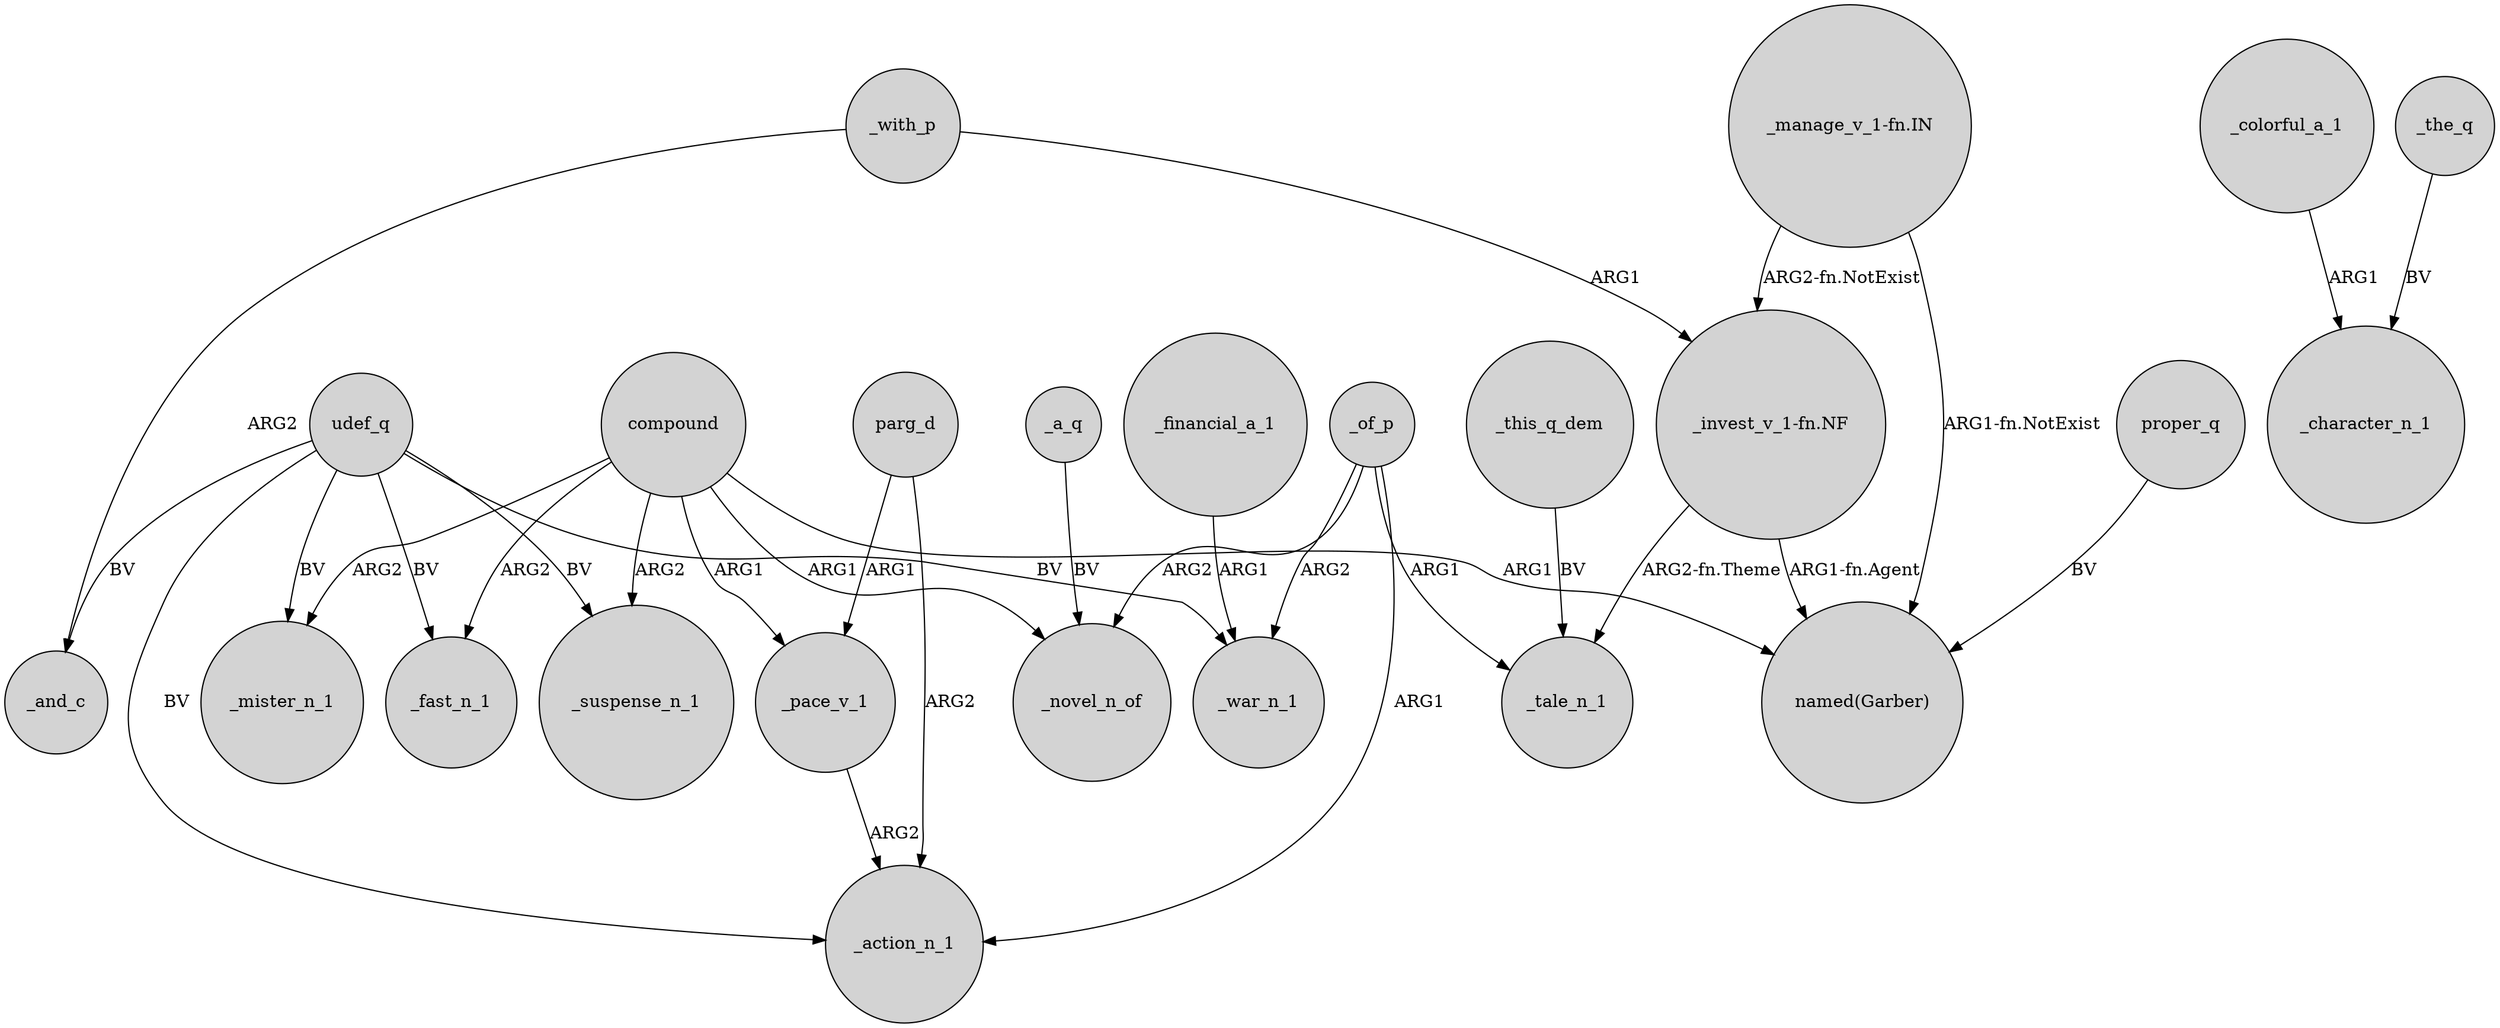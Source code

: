 digraph {
	node [shape=circle style=filled]
	_with_p -> _and_c [label=ARG2]
	compound -> _fast_n_1 [label=ARG2]
	"_manage_v_1-fn.IN" -> "_invest_v_1-fn.NF" [label="ARG2-fn.NotExist"]
	parg_d -> _action_n_1 [label=ARG2]
	compound -> _mister_n_1 [label=ARG2]
	_colorful_a_1 -> _character_n_1 [label=ARG1]
	udef_q -> _mister_n_1 [label=BV]
	_of_p -> _tale_n_1 [label=ARG1]
	_of_p -> _action_n_1 [label=ARG1]
	udef_q -> _suspense_n_1 [label=BV]
	_a_q -> _novel_n_of [label=BV]
	"_invest_v_1-fn.NF" -> "named(Garber)" [label="ARG1-fn.Agent"]
	"_invest_v_1-fn.NF" -> _tale_n_1 [label="ARG2-fn.Theme"]
	_financial_a_1 -> _war_n_1 [label=ARG1]
	_with_p -> "_invest_v_1-fn.NF" [label=ARG1]
	compound -> _suspense_n_1 [label=ARG2]
	_of_p -> _war_n_1 [label=ARG2]
	compound -> _novel_n_of [label=ARG1]
	compound -> "named(Garber)" [label=ARG1]
	compound -> _pace_v_1 [label=ARG1]
	"_manage_v_1-fn.IN" -> "named(Garber)" [label="ARG1-fn.NotExist"]
	_pace_v_1 -> _action_n_1 [label=ARG2]
	udef_q -> _war_n_1 [label=BV]
	udef_q -> _fast_n_1 [label=BV]
	_the_q -> _character_n_1 [label=BV]
	udef_q -> _action_n_1 [label=BV]
	parg_d -> _pace_v_1 [label=ARG1]
	proper_q -> "named(Garber)" [label=BV]
	_of_p -> _novel_n_of [label=ARG2]
	udef_q -> _and_c [label=BV]
	_this_q_dem -> _tale_n_1 [label=BV]
}
